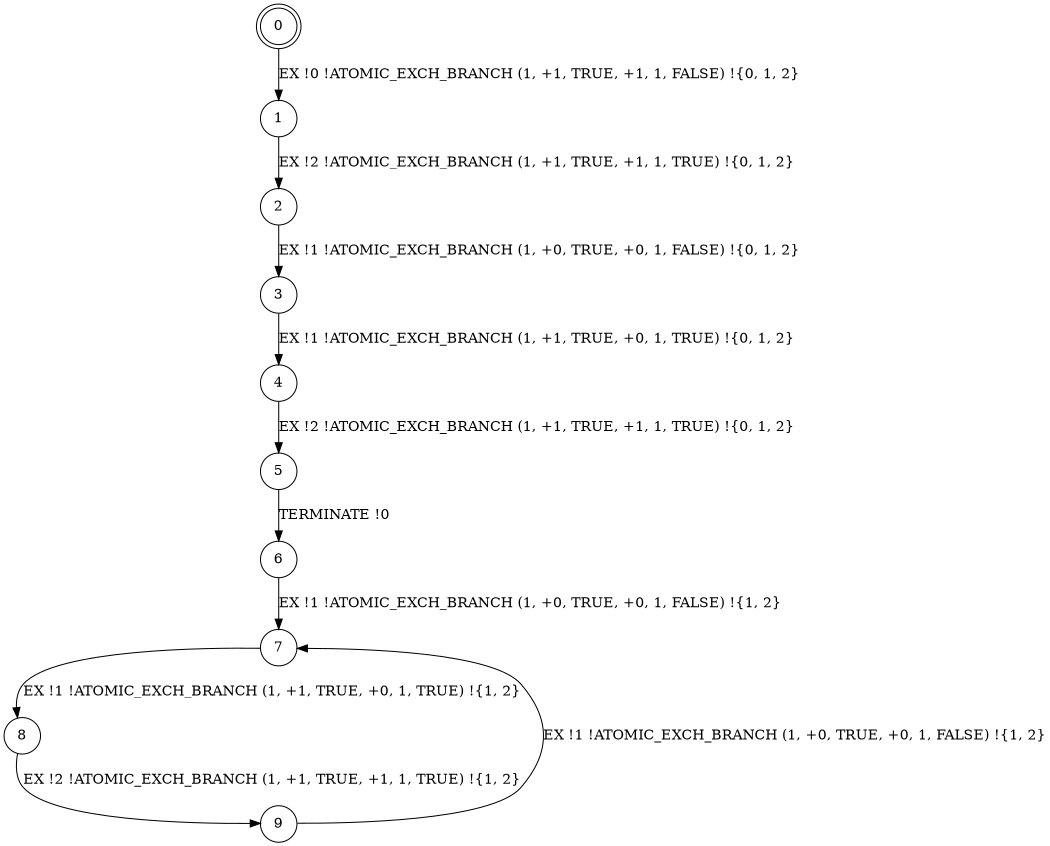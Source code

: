 digraph BCG {
size = "7, 10.5";
center = TRUE;
node [shape = circle];
0 [peripheries = 2];
0 -> 1 [label = "EX !0 !ATOMIC_EXCH_BRANCH (1, +1, TRUE, +1, 1, FALSE) !{0, 1, 2}"];
1 -> 2 [label = "EX !2 !ATOMIC_EXCH_BRANCH (1, +1, TRUE, +1, 1, TRUE) !{0, 1, 2}"];
2 -> 3 [label = "EX !1 !ATOMIC_EXCH_BRANCH (1, +0, TRUE, +0, 1, FALSE) !{0, 1, 2}"];
3 -> 4 [label = "EX !1 !ATOMIC_EXCH_BRANCH (1, +1, TRUE, +0, 1, TRUE) !{0, 1, 2}"];
4 -> 5 [label = "EX !2 !ATOMIC_EXCH_BRANCH (1, +1, TRUE, +1, 1, TRUE) !{0, 1, 2}"];
5 -> 6 [label = "TERMINATE !0"];
6 -> 7 [label = "EX !1 !ATOMIC_EXCH_BRANCH (1, +0, TRUE, +0, 1, FALSE) !{1, 2}"];
7 -> 8 [label = "EX !1 !ATOMIC_EXCH_BRANCH (1, +1, TRUE, +0, 1, TRUE) !{1, 2}"];
8 -> 9 [label = "EX !2 !ATOMIC_EXCH_BRANCH (1, +1, TRUE, +1, 1, TRUE) !{1, 2}"];
9 -> 7 [label = "EX !1 !ATOMIC_EXCH_BRANCH (1, +0, TRUE, +0, 1, FALSE) !{1, 2}"];
}

